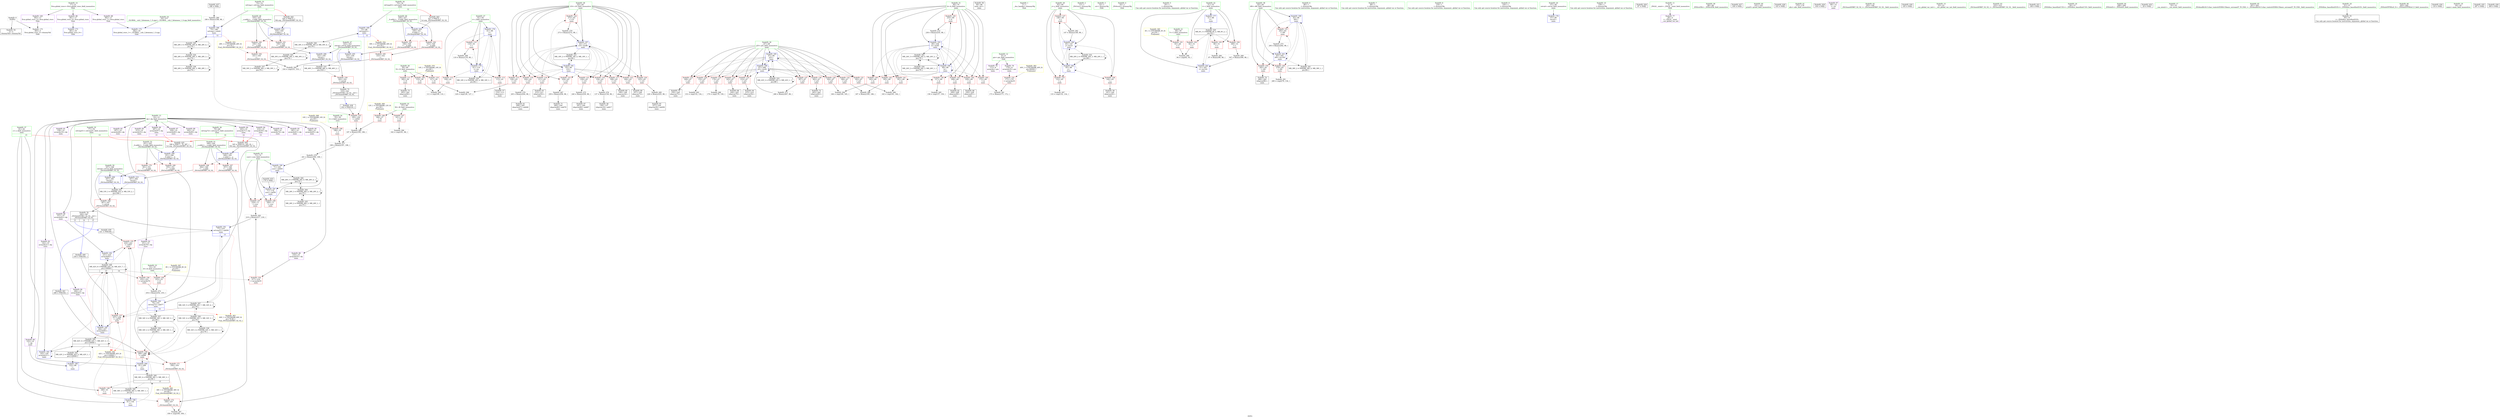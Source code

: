 digraph "SVFG" {
	label="SVFG";

	Node0x558a5b130c30 [shape=record,color=grey,label="{NodeID: 0\nNullPtr}"];
	Node0x558a5b130c30 -> Node0x558a5b15dc00[style=solid];
	Node0x558a5b130c30 -> Node0x558a5b164fc0[style=solid];
	Node0x558a5b1a7260 [shape=record,color=black,label="{NodeID: 443\n321 = PHI(75, )\n1st arg _ZSt3maxIiERKT_S2_S2_ }"];
	Node0x558a5b1a7260 -> Node0x558a5b160840[style=solid];
	Node0x558a5b18ab40 [shape=record,color=yellow,style=double,label="{NodeID: 360\n36V_1 = ENCHI(MR_36V_0)\npts\{82 \}\nFun[_ZSt3minIiERKT_S2_S2_]}"];
	Node0x558a5b18ab40 -> Node0x558a5b164cf0[style=dashed];
	Node0x558a5b16cd10 [shape=record,color=grey,label="{NodeID: 277\n199 = Binary(197, 198, )\n}"];
	Node0x558a5b16cd10 -> Node0x558a5b16ce90[style=solid];
	Node0x558a5b160020 [shape=record,color=blue,label="{NodeID: 194\n79\<--254\nref.tmp72\<--add77\nmain\n|{|<s2>14}}"];
	Node0x558a5b160020 -> Node0x558a5b1640c0[style=dashed];
	Node0x558a5b160020 -> Node0x558a5b1818b0[style=dashed];
	Node0x558a5b160020:s2 -> Node0x558a5b17d070[style=dashed,color=red];
	Node0x558a5b15d390 [shape=record,color=red,label="{NodeID: 111\n282\<--59\n\<--N\nmain\n}"];
	Node0x558a5b15d390 -> Node0x558a5b15ebd0[style=solid];
	Node0x558a5b15b510 [shape=record,color=green,label="{NodeID: 28\n63\<--64\ni10\<--i10_field_insensitive\nmain\n}"];
	Node0x558a5b15b510 -> Node0x558a5b161ea0[style=solid];
	Node0x558a5b15b510 -> Node0x558a5b161f70[style=solid];
	Node0x558a5b15b510 -> Node0x558a5b162040[style=solid];
	Node0x558a5b15b510 -> Node0x558a5b162110[style=solid];
	Node0x558a5b15b510 -> Node0x558a5b1621e0[style=solid];
	Node0x558a5b15b510 -> Node0x558a5b1622b0[style=solid];
	Node0x558a5b15b510 -> Node0x558a5b162380[style=solid];
	Node0x558a5b15b510 -> Node0x558a5b162450[style=solid];
	Node0x558a5b15b510 -> Node0x558a5b162520[style=solid];
	Node0x558a5b15b510 -> Node0x558a5b1625f0[style=solid];
	Node0x558a5b15b510 -> Node0x558a5b1654d0[style=solid];
	Node0x558a5b15b510 -> Node0x558a5b160290[style=solid];
	Node0x558a5b163220 [shape=record,color=red,label="{NodeID: 139\n165\<--69\n\<--k\nmain\n}"];
	Node0x558a5b163220 -> Node0x558a5b16e690[style=solid];
	Node0x558a5b15de00 [shape=record,color=black,label="{NodeID: 56\n46\<--86\nmain_ret\<--\nmain\n}"];
	Node0x558a5b1836b0 [shape=record,color=black,label="{NodeID: 333\nMR_22V_2 = PHI(MR_22V_3, MR_22V_1, )\npts\{68 \}\n}"];
	Node0x558a5b1836b0 -> Node0x558a5b165810[style=dashed];
	Node0x558a5b1836b0 -> Node0x558a5b1836b0[style=dashed];
	Node0x558a5b1648e0 [shape=record,color=red,label="{NodeID: 167\n357\<--349\n\<--__a.addr\n_ZSt3minIiERKT_S2_S2_\n}"];
	Node0x558a5b1648e0 -> Node0x558a5b164cf0[style=solid];
	Node0x558a5b15f4c0 [shape=record,color=purple,label="{NodeID: 84\n210\<--10\narrayidx50\<--dp\nmain\n|{<s0>13}}"];
	Node0x558a5b15f4c0:s0 -> Node0x558a5b1a73a0[style=solid,color=red];
	Node0x558a5b1526e0 [shape=record,color=green,label="{NodeID: 1\n7\<--1\n__dso_handle\<--dummyObj\nGlob }"];
	Node0x558a5b1a73a0 [shape=record,color=black,label="{NodeID: 444\n345 = PHI(210, 245, 81, )\n0th arg _ZSt3minIiERKT_S2_S2_ }"];
	Node0x558a5b1a73a0 -> Node0x558a5b160ab0[style=solid];
	Node0x558a5b16ce90 [shape=record,color=grey,label="{NodeID: 278\n201 = Binary(200, 199, )\n}"];
	Node0x558a5b16ce90 -> Node0x558a5b165c20[style=solid];
	Node0x558a5b1600f0 [shape=record,color=blue,label="{NodeID: 195\n264\<--257\narrayidx83\<--\nmain\n}"];
	Node0x558a5b1600f0 -> Node0x558a5b17bab0[style=dashed];
	Node0x558a5b1600f0 -> Node0x558a5b1881b0[style=dashed];
	Node0x558a5b15d460 [shape=record,color=red,label="{NodeID: 112\n109\<--61\n\<--i\nmain\n}"];
	Node0x558a5b15d460 -> Node0x558a5b16ee10[style=solid];
	Node0x558a5b15b5e0 [shape=record,color=green,label="{NodeID: 29\n65\<--66\nj\<--j_field_insensitive\nmain\n}"];
	Node0x558a5b15b5e0 -> Node0x558a5b1626c0[style=solid];
	Node0x558a5b15b5e0 -> Node0x558a5b162790[style=solid];
	Node0x558a5b15b5e0 -> Node0x558a5b162860[style=solid];
	Node0x558a5b15b5e0 -> Node0x558a5b1655a0[style=solid];
	Node0x558a5b15b5e0 -> Node0x558a5b165740[style=solid];
	Node0x558a5b1632f0 [shape=record,color=red,label="{NodeID: 140\n172\<--69\n\<--k\nmain\n}"];
	Node0x558a5b1632f0 -> Node0x558a5b16d310[style=solid];
	Node0x558a5b15ded0 [shape=record,color=black,label="{NodeID: 57\n114\<--113\nidxprom\<--\nmain\n}"];
	Node0x558a5b183bb0 [shape=record,color=black,label="{NodeID: 334\nMR_24V_2 = PHI(MR_24V_3, MR_24V_1, )\npts\{70 \}\n}"];
	Node0x558a5b183bb0 -> Node0x558a5b179cb0[style=dashed];
	Node0x558a5b1649b0 [shape=record,color=red,label="{NodeID: 168\n364\<--349\n\<--__a.addr\n_ZSt3minIiERKT_S2_S2_\n}"];
	Node0x558a5b1649b0 -> Node0x558a5b160d20[style=solid];
	Node0x558a5b15f590 [shape=record,color=purple,label="{NodeID: 85\n213\<--10\narrayidx53\<--dp\nmain\n}"];
	Node0x558a5b159a00 [shape=record,color=green,label="{NodeID: 2\n13\<--1\n_ZSt3cin\<--dummyObj\nGlob }"];
	Node0x558a5b17cf90 [shape=record,color=yellow,style=double,label="{NodeID: 362\n42V_1 = ENCHI(MR_42V_0)\npts\{120000 \}\nFun[_ZSt3minIiERKT_S2_S2_]}"];
	Node0x558a5b17cf90 -> Node0x558a5b164c20[style=dashed];
	Node0x558a5b17cf90 -> Node0x558a5b164cf0[style=dashed];
	Node0x558a5b16d010 [shape=record,color=grey,label="{NodeID: 279\n205 = Binary(204, 98, )\n}"];
	Node0x558a5b16d010 -> Node0x558a5b15e210[style=solid];
	Node0x558a5b1601c0 [shape=record,color=blue,label="{NodeID: 196\n67\<--268\nj25\<--inc85\nmain\n}"];
	Node0x558a5b1601c0 -> Node0x558a5b162930[style=dashed];
	Node0x558a5b1601c0 -> Node0x558a5b162a00[style=dashed];
	Node0x558a5b1601c0 -> Node0x558a5b162ad0[style=dashed];
	Node0x558a5b1601c0 -> Node0x558a5b162ba0[style=dashed];
	Node0x558a5b1601c0 -> Node0x558a5b162c70[style=dashed];
	Node0x558a5b1601c0 -> Node0x558a5b162d40[style=dashed];
	Node0x558a5b1601c0 -> Node0x558a5b162e10[style=dashed];
	Node0x558a5b1601c0 -> Node0x558a5b162ee0[style=dashed];
	Node0x558a5b1601c0 -> Node0x558a5b162fb0[style=dashed];
	Node0x558a5b1601c0 -> Node0x558a5b163080[style=dashed];
	Node0x558a5b1601c0 -> Node0x558a5b165810[style=dashed];
	Node0x558a5b1601c0 -> Node0x558a5b1601c0[style=dashed];
	Node0x558a5b1601c0 -> Node0x558a5b1836b0[style=dashed];
	Node0x558a5b15d530 [shape=record,color=red,label="{NodeID: 113\n113\<--61\n\<--i\nmain\n}"];
	Node0x558a5b15d530 -> Node0x558a5b15ded0[style=solid];
	Node0x558a5b15b6b0 [shape=record,color=green,label="{NodeID: 30\n67\<--68\nj25\<--j25_field_insensitive\nmain\n}"];
	Node0x558a5b15b6b0 -> Node0x558a5b162930[style=solid];
	Node0x558a5b15b6b0 -> Node0x558a5b162a00[style=solid];
	Node0x558a5b15b6b0 -> Node0x558a5b162ad0[style=solid];
	Node0x558a5b15b6b0 -> Node0x558a5b162ba0[style=solid];
	Node0x558a5b15b6b0 -> Node0x558a5b162c70[style=solid];
	Node0x558a5b15b6b0 -> Node0x558a5b162d40[style=solid];
	Node0x558a5b15b6b0 -> Node0x558a5b162e10[style=solid];
	Node0x558a5b15b6b0 -> Node0x558a5b162ee0[style=solid];
	Node0x558a5b15b6b0 -> Node0x558a5b162fb0[style=solid];
	Node0x558a5b15b6b0 -> Node0x558a5b163080[style=solid];
	Node0x558a5b15b6b0 -> Node0x558a5b165810[style=solid];
	Node0x558a5b15b6b0 -> Node0x558a5b1601c0[style=solid];
	Node0x558a5b1633c0 [shape=record,color=red,label="{NodeID: 141\n181\<--69\n\<--k\nmain\n}"];
	Node0x558a5b1633c0 -> Node0x558a5b16df10[style=solid];
	Node0x558a5b15dfa0 [shape=record,color=black,label="{NodeID: 58\n138\<--137\nidxprom18\<--add17\nmain\n}"];
	Node0x558a5b1840b0 [shape=record,color=black,label="{NodeID: 335\nMR_26V_2 = PHI(MR_26V_3, MR_26V_1, )\npts\{72 \}\n}"];
	Node0x558a5b1840b0 -> Node0x558a5b17a1b0[style=dashed];
	Node0x558a5b164a80 [shape=record,color=red,label="{NodeID: 169\n355\<--351\n\<--__b.addr\n_ZSt3minIiERKT_S2_S2_\n}"];
	Node0x558a5b164a80 -> Node0x558a5b164c20[style=solid];
	Node0x558a5b15f660 [shape=record,color=purple,label="{NodeID: 86\n216\<--10\narrayidx55\<--dp\nmain\n}"];
	Node0x558a5b15f660 -> Node0x558a5b163e50[style=solid];
	Node0x558a5b159a90 [shape=record,color=green,label="{NodeID: 3\n14\<--1\n.str\<--dummyObj\nGlob }"];
	Node0x558a5b17d070 [shape=record,color=yellow,style=double,label="{NodeID: 363\n60V_1 = ENCHI(MR_60V_0)\npts\{78 80 \}\nFun[_ZSt3minIiERKT_S2_S2_]}"];
	Node0x558a5b17d070 -> Node0x558a5b164c20[style=dashed];
	Node0x558a5b16d190 [shape=record,color=grey,label="{NodeID: 280\n189 = Binary(188, 98, )\n}"];
	Node0x558a5b16d190 -> Node0x558a5b165a80[style=solid];
	Node0x558a5b160290 [shape=record,color=blue,label="{NodeID: 197\n63\<--273\ni10\<--inc88\nmain\n}"];
	Node0x558a5b160290 -> Node0x558a5b161ea0[style=dashed];
	Node0x558a5b160290 -> Node0x558a5b161f70[style=dashed];
	Node0x558a5b160290 -> Node0x558a5b162040[style=dashed];
	Node0x558a5b160290 -> Node0x558a5b162110[style=dashed];
	Node0x558a5b160290 -> Node0x558a5b1621e0[style=dashed];
	Node0x558a5b160290 -> Node0x558a5b1622b0[style=dashed];
	Node0x558a5b160290 -> Node0x558a5b162380[style=dashed];
	Node0x558a5b160290 -> Node0x558a5b162450[style=dashed];
	Node0x558a5b160290 -> Node0x558a5b162520[style=dashed];
	Node0x558a5b160290 -> Node0x558a5b1625f0[style=dashed];
	Node0x558a5b160290 -> Node0x558a5b160290[style=dashed];
	Node0x558a5b160290 -> Node0x558a5b182cb0[style=dashed];
	Node0x558a5b15d600 [shape=record,color=red,label="{NodeID: 114\n118\<--61\n\<--i\nmain\n}"];
	Node0x558a5b15d600 -> Node0x558a5b1619f0[style=solid];
	Node0x558a5b15b780 [shape=record,color=green,label="{NodeID: 31\n69\<--70\nk\<--k_field_insensitive\nmain\n}"];
	Node0x558a5b15b780 -> Node0x558a5b163150[style=solid];
	Node0x558a5b15b780 -> Node0x558a5b163220[style=solid];
	Node0x558a5b15b780 -> Node0x558a5b1632f0[style=solid];
	Node0x558a5b15b780 -> Node0x558a5b1633c0[style=solid];
	Node0x558a5b15b780 -> Node0x558a5b163490[style=solid];
	Node0x558a5b15b780 -> Node0x558a5b163560[style=solid];
	Node0x558a5b15b780 -> Node0x558a5b163630[style=solid];
	Node0x558a5b15b780 -> Node0x558a5b163700[style=solid];
	Node0x558a5b15b780 -> Node0x558a5b1658e0[style=solid];
	Node0x558a5b15b780 -> Node0x558a5b15ff50[style=solid];
	Node0x558a5b163490 [shape=record,color=red,label="{NodeID: 142\n185\<--69\n\<--k\nmain\n}"];
	Node0x558a5b163490 -> Node0x558a5b1616f0[style=solid];
	Node0x558a5b15e070 [shape=record,color=black,label="{NodeID: 59\n141\<--140\nidxprom20\<--\nmain\n}"];
	Node0x558a5b1845b0 [shape=record,color=black,label="{NodeID: 336\nMR_28V_2 = PHI(MR_28V_3, MR_28V_1, )\npts\{74 \}\n}"];
	Node0x558a5b1845b0 -> Node0x558a5b1809b0[style=dashed];
	Node0x558a5b1845b0 -> Node0x558a5b1845b0[style=dashed];
	Node0x558a5b164b50 [shape=record,color=red,label="{NodeID: 170\n361\<--351\n\<--__b.addr\n_ZSt3minIiERKT_S2_S2_\n}"];
	Node0x558a5b164b50 -> Node0x558a5b160c50[style=solid];
	Node0x558a5b15f730 [shape=record,color=purple,label="{NodeID: 87\n228\<--10\narrayidx60\<--dp\nmain\n}"];
	Node0x558a5b159b20 [shape=record,color=green,label="{NodeID: 4\n16\<--1\n_ZSt4cout\<--dummyObj\nGlob }"];
	Node0x558a5b16d310 [shape=record,color=grey,label="{NodeID: 281\n173 = Binary(171, 172, )\n}"];
	Node0x558a5b160360 [shape=record,color=blue,label="{NodeID: 198\n81\<--144\nc\<--\nmain\n}"];
	Node0x558a5b160360 -> Node0x558a5b1886b0[style=dashed];
	Node0x558a5b161ea0 [shape=record,color=red,label="{NodeID: 115\n126\<--63\n\<--i10\nmain\n}"];
	Node0x558a5b161ea0 -> Node0x558a5b16ec90[style=solid];
	Node0x558a5b15b850 [shape=record,color=green,label="{NodeID: 32\n71\<--72\ncost\<--cost_field_insensitive\nmain\n}"];
	Node0x558a5b15b850 -> Node0x558a5b1637d0[style=solid];
	Node0x558a5b15b850 -> Node0x558a5b1638a0[style=solid];
	Node0x558a5b15b850 -> Node0x558a5b1659b0[style=solid];
	Node0x558a5b15b850 -> Node0x558a5b165c20[style=solid];
	Node0x558a5b17bab0 [shape=record,color=black,label="{NodeID: 309\nMR_42V_4 = PHI(MR_42V_7, MR_42V_3, )\npts\{120000 \}\n|{|<s5>15}}"];
	Node0x558a5b17bab0 -> Node0x558a5b164190[style=dashed];
	Node0x558a5b17bab0 -> Node0x558a5b165670[style=dashed];
	Node0x558a5b17bab0 -> Node0x558a5b17bab0[style=dashed];
	Node0x558a5b17bab0 -> Node0x558a5b1863b0[style=dashed];
	Node0x558a5b17bab0 -> Node0x558a5b1881b0[style=dashed];
	Node0x558a5b17bab0:s5 -> Node0x558a5b17cf90[style=dashed,color=red];
	Node0x558a5b163560 [shape=record,color=red,label="{NodeID: 143\n208\<--69\n\<--k\nmain\n}"];
	Node0x558a5b163560 -> Node0x558a5b15e2e0[style=solid];
	Node0x558a5b15e140 [shape=record,color=black,label="{NodeID: 60\n169\<--168\nidxprom34\<--\nmain\n}"];
	Node0x558a5b184ab0 [shape=record,color=black,label="{NodeID: 337\nMR_30V_2 = PHI(MR_30V_3, MR_30V_1, )\npts\{76 \}\n}"];
	Node0x558a5b184ab0 -> Node0x558a5b180eb0[style=dashed];
	Node0x558a5b184ab0 -> Node0x558a5b184ab0[style=dashed];
	Node0x558a5b164c20 [shape=record,color=red,label="{NodeID: 171\n356\<--355\n\<--\n_ZSt3minIiERKT_S2_S2_\n}"];
	Node0x558a5b164c20 -> Node0x558a5b16dc10[style=solid];
	Node0x558a5b15f800 [shape=record,color=purple,label="{NodeID: 88\n231\<--10\narrayidx62\<--dp\nmain\n}"];
	Node0x558a5b15f800 -> Node0x558a5b15fe80[style=solid];
	Node0x558a5b159bb0 [shape=record,color=green,label="{NodeID: 5\n18\<--1\n\<--dummyObj\nCan only get source location for instruction, argument, global var or function.}"];
	Node0x558a5b17d260 [shape=record,color=yellow,style=double,label="{NodeID: 365\n4V_1 = ENCHI(MR_4V_0)\npts\{50 \}\nFun[main]}"];
	Node0x558a5b17d260 -> Node0x558a5b15cb70[style=dashed];
	Node0x558a5b16d490 [shape=record,color=grey,label="{NodeID: 282\n147 = Binary(146, 98, )\n}"];
	Node0x558a5b16d490 -> Node0x558a5b165740[style=solid];
	Node0x558a5b160430 [shape=record,color=blue,label="{NodeID: 199\n83\<--86\ni90\<--\nmain\n}"];
	Node0x558a5b160430 -> Node0x558a5b163a40[style=dashed];
	Node0x558a5b160430 -> Node0x558a5b163b10[style=dashed];
	Node0x558a5b160430 -> Node0x558a5b163be0[style=dashed];
	Node0x558a5b160430 -> Node0x558a5b1605d0[style=dashed];
	Node0x558a5b160430 -> Node0x558a5b185eb0[style=dashed];
	Node0x558a5b161f70 [shape=record,color=red,label="{NodeID: 116\n136\<--63\n\<--i10\nmain\n}"];
	Node0x558a5b161f70 -> Node0x558a5b16cb90[style=solid];
	Node0x558a5b15b920 [shape=record,color=green,label="{NodeID: 33\n73\<--74\nref.tmp\<--ref.tmp_field_insensitive\nmain\n|{|<s1>12}}"];
	Node0x558a5b15b920 -> Node0x558a5b165a80[style=solid];
	Node0x558a5b15b920:s1 -> Node0x558a5b1a7120[style=solid,color=red];
	Node0x558a5b17bfb0 [shape=record,color=black,label="{NodeID: 310\nMR_46V_3 = PHI(MR_46V_4, MR_46V_2, )\npts\{323 \}\n}"];
	Node0x558a5b17bfb0 -> Node0x558a5b164260[style=dashed];
	Node0x558a5b163630 [shape=record,color=red,label="{NodeID: 144\n229\<--69\n\<--k\nmain\n}"];
	Node0x558a5b163630 -> Node0x558a5b15e620[style=solid];
	Node0x558a5b15e210 [shape=record,color=black,label="{NodeID: 61\n206\<--205\nidxprom47\<--add46\nmain\n}"];
	Node0x558a5b184fb0 [shape=record,color=black,label="{NodeID: 338\nMR_32V_2 = PHI(MR_32V_3, MR_32V_1, )\npts\{78 \}\n}"];
	Node0x558a5b184fb0 -> Node0x558a5b164190[style=dashed];
	Node0x558a5b184fb0 -> Node0x558a5b1813b0[style=dashed];
	Node0x558a5b184fb0 -> Node0x558a5b184fb0[style=dashed];
	Node0x558a5b164cf0 [shape=record,color=red,label="{NodeID: 172\n358\<--357\n\<--\n_ZSt3minIiERKT_S2_S2_\n}"];
	Node0x558a5b164cf0 -> Node0x558a5b16dc10[style=solid];
	Node0x558a5b15f8d0 [shape=record,color=purple,label="{NodeID: 89\n242\<--10\narrayidx69\<--dp\nmain\n}"];
	Node0x558a5b15a3f0 [shape=record,color=green,label="{NodeID: 6\n86\<--1\n\<--dummyObj\nCan only get source location for instruction, argument, global var or function.}"];
	Node0x558a5b16d610 [shape=record,color=grey,label="{NodeID: 283\n219 = Binary(217, 218, )\n}"];
	Node0x558a5b16d610 -> Node0x558a5b165cf0[style=solid];
	Node0x558a5b160500 [shape=record,color=blue,label="{NodeID: 200\n81\<--289\nc\<--\nmain\n}"];
	Node0x558a5b160500 -> Node0x558a5b1886b0[style=dashed];
	Node0x558a5b162040 [shape=record,color=red,label="{NodeID: 117\n168\<--63\n\<--i10\nmain\n}"];
	Node0x558a5b162040 -> Node0x558a5b15e140[style=solid];
	Node0x558a5b15b9f0 [shape=record,color=green,label="{NodeID: 34\n75\<--76\nref.tmp43\<--ref.tmp43_field_insensitive\nmain\n|{|<s1>12}}"];
	Node0x558a5b15b9f0 -> Node0x558a5b165b50[style=solid];
	Node0x558a5b15b9f0:s1 -> Node0x558a5b1a7260[style=solid,color=red];
	Node0x558a5b163700 [shape=record,color=red,label="{NodeID: 145\n235\<--69\n\<--k\nmain\n}"];
	Node0x558a5b163700 -> Node0x558a5b16c590[style=solid];
	Node0x558a5b15e2e0 [shape=record,color=black,label="{NodeID: 62\n209\<--208\nidxprom49\<--\nmain\n}"];
	Node0x558a5b1854b0 [shape=record,color=black,label="{NodeID: 339\nMR_34V_2 = PHI(MR_34V_3, MR_34V_1, )\npts\{80 \}\n}"];
	Node0x558a5b1854b0 -> Node0x558a5b164190[style=dashed];
	Node0x558a5b1854b0 -> Node0x558a5b1818b0[style=dashed];
	Node0x558a5b1854b0 -> Node0x558a5b1854b0[style=dashed];
	Node0x558a5b164dc0 [shape=record,color=blue,label="{NodeID: 173\n381\<--18\nllvm.global_ctors_0\<--\nGlob }"];
	Node0x558a5b15f9a0 [shape=record,color=purple,label="{NodeID: 90\n245\<--10\narrayidx71\<--dp\nmain\n|{<s0>14}}"];
	Node0x558a5b15f9a0:s0 -> Node0x558a5b1a73a0[style=solid,color=red];
	Node0x558a5b15a480 [shape=record,color=green,label="{NodeID: 7\n98\<--1\n\<--dummyObj\nCan only get source location for instruction, argument, global var or function.}"];
	Node0x558a5b17d420 [shape=record,color=yellow,style=double,label="{NodeID: 367\n8V_1 = ENCHI(MR_8V_0)\npts\{54 \}\nFun[main]}"];
	Node0x558a5b17d420 -> Node0x558a5b15ceb0[style=dashed];
	Node0x558a5b16d790 [shape=record,color=grey,label="{NodeID: 284\n97 = Binary(96, 98, )\n}"];
	Node0x558a5b1605d0 [shape=record,color=blue,label="{NodeID: 201\n83\<--293\ni90\<--inc100\nmain\n}"];
	Node0x558a5b1605d0 -> Node0x558a5b163a40[style=dashed];
	Node0x558a5b1605d0 -> Node0x558a5b163b10[style=dashed];
	Node0x558a5b1605d0 -> Node0x558a5b163be0[style=dashed];
	Node0x558a5b1605d0 -> Node0x558a5b1605d0[style=dashed];
	Node0x558a5b1605d0 -> Node0x558a5b185eb0[style=dashed];
	Node0x558a5b162110 [shape=record,color=red,label="{NodeID: 118\n204\<--63\n\<--i10\nmain\n}"];
	Node0x558a5b162110 -> Node0x558a5b16d010[style=solid];
	Node0x558a5b15bac0 [shape=record,color=green,label="{NodeID: 35\n77\<--78\nref.tmp51\<--ref.tmp51_field_insensitive\nmain\n|{|<s1>13}}"];
	Node0x558a5b15bac0 -> Node0x558a5b165cf0[style=solid];
	Node0x558a5b15bac0:s1 -> Node0x558a5ae0dac0[style=solid,color=red];
	Node0x558a5b1637d0 [shape=record,color=red,label="{NodeID: 146\n200\<--71\n\<--cost\nmain\n}"];
	Node0x558a5b1637d0 -> Node0x558a5b16ce90[style=solid];
	Node0x558a5b15e3b0 [shape=record,color=black,label="{NodeID: 63\n212\<--211\nidxprom52\<--\nmain\n}"];
	Node0x558a5b1859b0 [shape=record,color=black,label="{NodeID: 340\nMR_36V_2 = PHI(MR_36V_4, MR_36V_1, )\npts\{82 \}\n}"];
	Node0x558a5b1859b0 -> Node0x558a5b163f20[style=dashed];
	Node0x558a5b1859b0 -> Node0x558a5b1640c0[style=dashed];
	Node0x558a5b1859b0 -> Node0x558a5b160360[style=dashed];
	Node0x558a5b164ec0 [shape=record,color=blue,label="{NodeID: 174\n382\<--19\nllvm.global_ctors_1\<--_GLOBAL__sub_I_kitamasa_1_0.cpp\nGlob }"];
	Node0x558a5b15fa70 [shape=record,color=purple,label="{NodeID: 91\n248\<--10\narrayidx74\<--dp\nmain\n}"];
	Node0x558a5b15a510 [shape=record,color=green,label="{NodeID: 8\n134\<--1\n\<--dummyObj\nCan only get source location for instruction, argument, global var or function.}"];
	Node0x558a5b17d500 [shape=record,color=yellow,style=double,label="{NodeID: 368\n10V_1 = ENCHI(MR_10V_0)\npts\{56 \}\nFun[main]}"];
	Node0x558a5b17d500 -> Node0x558a5b15cf80[style=dashed];
	Node0x558a5b16d910 [shape=record,color=grey,label="{NodeID: 285\n226 = Binary(225, 98, )\n}"];
	Node0x558a5b16d910 -> Node0x558a5b15e550[style=solid];
	Node0x558a5b1606a0 [shape=record,color=blue,label="{NodeID: 202\n51\<--307\nt\<--inc105\nmain\n}"];
	Node0x558a5b1606a0 -> Node0x558a5b1822b0[style=dashed];
	Node0x558a5b1621e0 [shape=record,color=red,label="{NodeID: 119\n211\<--63\n\<--i10\nmain\n}"];
	Node0x558a5b1621e0 -> Node0x558a5b15e3b0[style=solid];
	Node0x558a5b15bb90 [shape=record,color=green,label="{NodeID: 36\n79\<--80\nref.tmp72\<--ref.tmp72_field_insensitive\nmain\n|{|<s1>14}}"];
	Node0x558a5b15bb90 -> Node0x558a5b160020[style=solid];
	Node0x558a5b15bb90:s1 -> Node0x558a5ae0dac0[style=solid,color=red];
	Node0x558a5b1638a0 [shape=record,color=red,label="{NodeID: 147\n218\<--71\n\<--cost\nmain\n}"];
	Node0x558a5b1638a0 -> Node0x558a5b16d610[style=solid];
	Node0x558a5b15e480 [shape=record,color=black,label="{NodeID: 64\n215\<--214\nidxprom54\<--\nmain\n}"];
	Node0x558a5b185eb0 [shape=record,color=black,label="{NodeID: 341\nMR_38V_2 = PHI(MR_38V_4, MR_38V_1, )\npts\{84 \}\n}"];
	Node0x558a5b185eb0 -> Node0x558a5b160430[style=dashed];
	Node0x558a5b164fc0 [shape=record,color=blue, style = dotted,label="{NodeID: 175\n383\<--3\nllvm.global_ctors_2\<--dummyVal\nGlob }"];
	Node0x558a5b15fb40 [shape=record,color=purple,label="{NodeID: 92\n251\<--10\narrayidx76\<--dp\nmain\n}"];
	Node0x558a5b15fb40 -> Node0x558a5b163ff0[style=solid];
	Node0x558a5b15a5a0 [shape=record,color=green,label="{NodeID: 9\n144\<--1\n\<--dummyObj\nCan only get source location for instruction, argument, global var or function.}"];
	Node0x558a5b17d5e0 [shape=record,color=yellow,style=double,label="{NodeID: 369\n12V_1 = ENCHI(MR_12V_0)\npts\{58 \}\nFun[main]}"];
	Node0x558a5b17d5e0 -> Node0x558a5b15d050[style=dashed];
	Node0x558a5b17d5e0 -> Node0x558a5b15d120[style=dashed];
	Node0x558a5b16da90 [shape=record,color=grey,label="{NodeID: 286\n197 = Binary(195, 196, )\n}"];
	Node0x558a5b16da90 -> Node0x558a5b16cd10[style=solid];
	Node0x558a5b160770 [shape=record,color=blue,label="{NodeID: 203\n324\<--320\n__a.addr\<--__a\n_ZSt3maxIiERKT_S2_S2_\n}"];
	Node0x558a5b160770 -> Node0x558a5b164330[style=dashed];
	Node0x558a5b160770 -> Node0x558a5b164400[style=dashed];
	Node0x558a5b1622b0 [shape=record,color=red,label="{NodeID: 120\n225\<--63\n\<--i10\nmain\n}"];
	Node0x558a5b1622b0 -> Node0x558a5b16d910[style=solid];
	Node0x558a5b15bc60 [shape=record,color=green,label="{NodeID: 37\n81\<--82\nc\<--c_field_insensitive\nmain\n|{|<s3>15}}"];
	Node0x558a5b15bc60 -> Node0x558a5b163970[style=solid];
	Node0x558a5b15bc60 -> Node0x558a5b160360[style=solid];
	Node0x558a5b15bc60 -> Node0x558a5b160500[style=solid];
	Node0x558a5b15bc60:s3 -> Node0x558a5b1a73a0[style=solid,color=red];
	Node0x558a5b163970 [shape=record,color=red,label="{NodeID: 148\n296\<--81\n\<--c\nmain\n}"];
	Node0x558a5b15e550 [shape=record,color=black,label="{NodeID: 65\n227\<--226\nidxprom59\<--add58\nmain\n}"];
	Node0x558a5ae0dac0 [shape=record,color=black,label="{NodeID: 425\n346 = PHI(77, 79, 287, )\n1st arg _ZSt3minIiERKT_S2_S2_ }"];
	Node0x558a5ae0dac0 -> Node0x558a5b160b80[style=solid];
	Node0x558a5b1863b0 [shape=record,color=black,label="{NodeID: 342\nMR_42V_2 = PHI(MR_42V_4, MR_42V_1, )\npts\{120000 \}\n}"];
	Node0x558a5b1863b0 -> Node0x558a5b165400[style=dashed];
	Node0x558a5b1650c0 [shape=record,color=blue,label="{NodeID: 176\n47\<--86\nretval\<--\nmain\n}"];
	Node0x558a5b15fc10 [shape=record,color=purple,label="{NodeID: 93\n261\<--10\narrayidx81\<--dp\nmain\n}"];
	Node0x558a5b15a630 [shape=record,color=green,label="{NodeID: 10\n159\<--1\n\<--dummyObj\nCan only get source location for instruction, argument, global var or function.}"];
	Node0x558a5b18bc30 [shape=record,color=yellow,style=double,label="{NodeID: 370\n14V_1 = ENCHI(MR_14V_0)\npts\{60 \}\nFun[main]}"];
	Node0x558a5b18bc30 -> Node0x558a5b15d1f0[style=dashed];
	Node0x558a5b18bc30 -> Node0x558a5b15d2c0[style=dashed];
	Node0x558a5b18bc30 -> Node0x558a5b15d390[style=dashed];
	Node0x558a5b16dc10 [shape=record,color=grey,label="{NodeID: 287\n359 = cmp(356, 358, )\n}"];
	Node0x558a5b160840 [shape=record,color=blue,label="{NodeID: 204\n326\<--321\n__b.addr\<--__b\n_ZSt3maxIiERKT_S2_S2_\n}"];
	Node0x558a5b160840 -> Node0x558a5b1644d0[style=dashed];
	Node0x558a5b160840 -> Node0x558a5b1645a0[style=dashed];
	Node0x558a5b162380 [shape=record,color=red,label="{NodeID: 121\n239\<--63\n\<--i10\nmain\n}"];
	Node0x558a5b162380 -> Node0x558a5b16ca10[style=solid];
	Node0x558a5b15bd30 [shape=record,color=green,label="{NodeID: 38\n83\<--84\ni90\<--i90_field_insensitive\nmain\n}"];
	Node0x558a5b15bd30 -> Node0x558a5b163a40[style=solid];
	Node0x558a5b15bd30 -> Node0x558a5b163b10[style=solid];
	Node0x558a5b15bd30 -> Node0x558a5b163be0[style=solid];
	Node0x558a5b15bd30 -> Node0x558a5b160430[style=solid];
	Node0x558a5b15bd30 -> Node0x558a5b1605d0[style=solid];
	Node0x558a5b163a40 [shape=record,color=red,label="{NodeID: 149\n279\<--83\n\<--i90\nmain\n}"];
	Node0x558a5b163a40 -> Node0x558a5b16e210[style=solid];
	Node0x558a5b15e620 [shape=record,color=black,label="{NodeID: 66\n230\<--229\nidxprom61\<--\nmain\n}"];
	Node0x558a5b1a5e20 [shape=record,color=black,label="{NodeID: 426\n87 = PHI()\n}"];
	Node0x558a5b165190 [shape=record,color=blue,label="{NodeID: 177\n51\<--86\nt\<--\nmain\n}"];
	Node0x558a5b165190 -> Node0x558a5b1822b0[style=dashed];
	Node0x558a5b15fce0 [shape=record,color=purple,label="{NodeID: 94\n264\<--10\narrayidx83\<--dp\nmain\n}"];
	Node0x558a5b15fce0 -> Node0x558a5b1600f0[style=solid];
	Node0x558a5b15a6c0 [shape=record,color=green,label="{NodeID: 11\n4\<--6\n_ZStL8__ioinit\<--_ZStL8__ioinit_field_insensitive\nGlob }"];
	Node0x558a5b15a6c0 -> Node0x558a5b15ef10[style=solid];
	Node0x558a5b16dd90 [shape=record,color=grey,label="{NodeID: 288\n179 = cmp(178, 159, )\n}"];
	Node0x558a5b160910 [shape=record,color=blue,label="{NodeID: 205\n322\<--336\nretval\<--\n_ZSt3maxIiERKT_S2_S2_\n}"];
	Node0x558a5b160910 -> Node0x558a5b17bfb0[style=dashed];
	Node0x558a5b162450 [shape=record,color=red,label="{NodeID: 122\n246\<--63\n\<--i10\nmain\n}"];
	Node0x558a5b162450 -> Node0x558a5b15e890[style=solid];
	Node0x558a5b15be00 [shape=record,color=green,label="{NodeID: 39\n88\<--89\n_ZNSirsERi\<--_ZNSirsERi_field_insensitive\n}"];
	Node0x558a5b163b10 [shape=record,color=red,label="{NodeID: 150\n285\<--83\n\<--i90\nmain\n}"];
	Node0x558a5b163b10 -> Node0x558a5b15eca0[style=solid];
	Node0x558a5b15e6f0 [shape=record,color=black,label="{NodeID: 67\n241\<--240\nidxprom68\<--add67\nmain\n}"];
	Node0x558a5b1a5f20 [shape=record,color=black,label="{NodeID: 427\n100 = PHI()\n}"];
	Node0x558a5b186db0 [shape=record,color=black,label="{NodeID: 344\nMR_26V_5 = PHI(MR_26V_9, MR_26V_4, )\npts\{72 \}\n}"];
	Node0x558a5b186db0 -> Node0x558a5b1659b0[style=dashed];
	Node0x558a5b186db0 -> Node0x558a5b17a1b0[style=dashed];
	Node0x558a5b186db0 -> Node0x558a5b186db0[style=dashed];
	Node0x558a5b165260 [shape=record,color=blue,label="{NodeID: 178\n61\<--86\ni\<--\nmain\n}"];
	Node0x558a5b165260 -> Node0x558a5b15d460[style=dashed];
	Node0x558a5b165260 -> Node0x558a5b15d530[style=dashed];
	Node0x558a5b165260 -> Node0x558a5b15d600[style=dashed];
	Node0x558a5b165260 -> Node0x558a5b165330[style=dashed];
	Node0x558a5b165260 -> Node0x558a5b1827b0[style=dashed];
	Node0x558a5b15fdb0 [shape=record,color=purple,label="{NodeID: 95\n284\<--10\narrayidx95\<--dp\nmain\n}"];
	Node0x558a5b15a750 [shape=record,color=green,label="{NodeID: 12\n8\<--9\npix\<--pix_field_insensitive\nGlob }"];
	Node0x558a5b15a750 -> Node0x558a5b15efe0[style=solid];
	Node0x558a5b15a750 -> Node0x558a5b15f0b0[style=solid];
	Node0x558a5b16df10 [shape=record,color=grey,label="{NodeID: 289\n183 = cmp(181, 182, )\n}"];
	Node0x558a5b1609e0 [shape=record,color=blue,label="{NodeID: 206\n322\<--339\nretval\<--\n_ZSt3maxIiERKT_S2_S2_\n}"];
	Node0x558a5b1609e0 -> Node0x558a5b17bfb0[style=dashed];
	Node0x558a5b162520 [shape=record,color=red,label="{NodeID: 123\n258\<--63\n\<--i10\nmain\n}"];
	Node0x558a5b162520 -> Node0x558a5b161870[style=solid];
	Node0x558a5b15bf00 [shape=record,color=green,label="{NodeID: 40\n101\<--102\nprintf\<--printf_field_insensitive\n}"];
	Node0x558a5b163be0 [shape=record,color=red,label="{NodeID: 151\n292\<--83\n\<--i90\nmain\n}"];
	Node0x558a5b163be0 -> Node0x558a5b16c710[style=solid];
	Node0x558a5b15e7c0 [shape=record,color=black,label="{NodeID: 68\n244\<--243\nidxprom70\<--\nmain\n}"];
	Node0x558a5b1a6020 [shape=record,color=black,label="{NodeID: 428\n103 = PHI()\n}"];
	Node0x558a5b1872b0 [shape=record,color=black,label="{NodeID: 345\nMR_28V_5 = PHI(MR_28V_8, MR_28V_4, )\npts\{74 \}\n}"];
	Node0x558a5b1872b0 -> Node0x558a5b165a80[style=dashed];
	Node0x558a5b1872b0 -> Node0x558a5b1809b0[style=dashed];
	Node0x558a5b1872b0 -> Node0x558a5b1872b0[style=dashed];
	Node0x558a5b165330 [shape=record,color=blue,label="{NodeID: 179\n61\<--119\ni\<--inc\nmain\n}"];
	Node0x558a5b165330 -> Node0x558a5b15d460[style=dashed];
	Node0x558a5b165330 -> Node0x558a5b15d530[style=dashed];
	Node0x558a5b165330 -> Node0x558a5b15d600[style=dashed];
	Node0x558a5b165330 -> Node0x558a5b165330[style=dashed];
	Node0x558a5b165330 -> Node0x558a5b1827b0[style=dashed];
	Node0x558a5b15c6d0 [shape=record,color=purple,label="{NodeID: 96\n287\<--10\narrayidx97\<--dp\nmain\n|{<s0>15}}"];
	Node0x558a5b15c6d0:s0 -> Node0x558a5ae0dac0[style=solid,color=red];
	Node0x558a5b15a810 [shape=record,color=green,label="{NodeID: 13\n10\<--12\ndp\<--dp_field_insensitive\nGlob }"];
	Node0x558a5b15a810 -> Node0x558a5b15f180[style=solid];
	Node0x558a5b15a810 -> Node0x558a5b15f250[style=solid];
	Node0x558a5b15a810 -> Node0x558a5b15f320[style=solid];
	Node0x558a5b15a810 -> Node0x558a5b15f3f0[style=solid];
	Node0x558a5b15a810 -> Node0x558a5b15f4c0[style=solid];
	Node0x558a5b15a810 -> Node0x558a5b15f590[style=solid];
	Node0x558a5b15a810 -> Node0x558a5b15f660[style=solid];
	Node0x558a5b15a810 -> Node0x558a5b15f730[style=solid];
	Node0x558a5b15a810 -> Node0x558a5b15f800[style=solid];
	Node0x558a5b15a810 -> Node0x558a5b15f8d0[style=solid];
	Node0x558a5b15a810 -> Node0x558a5b15f9a0[style=solid];
	Node0x558a5b15a810 -> Node0x558a5b15fa70[style=solid];
	Node0x558a5b15a810 -> Node0x558a5b15fb40[style=solid];
	Node0x558a5b15a810 -> Node0x558a5b15fc10[style=solid];
	Node0x558a5b15a810 -> Node0x558a5b15fce0[style=solid];
	Node0x558a5b15a810 -> Node0x558a5b15fdb0[style=solid];
	Node0x558a5b15a810 -> Node0x558a5b15c6d0[style=solid];
	Node0x558a5b16e090 [shape=record,color=grey,label="{NodeID: 290\n94 = cmp(92, 93, )\n}"];
	Node0x558a5b160ab0 [shape=record,color=blue,label="{NodeID: 207\n349\<--345\n__a.addr\<--__a\n_ZSt3minIiERKT_S2_S2_\n}"];
	Node0x558a5b160ab0 -> Node0x558a5b1648e0[style=dashed];
	Node0x558a5b160ab0 -> Node0x558a5b1649b0[style=dashed];
	Node0x558a5b1625f0 [shape=record,color=red,label="{NodeID: 124\n272\<--63\n\<--i10\nmain\n}"];
	Node0x558a5b1625f0 -> Node0x558a5b161cf0[style=solid];
	Node0x558a5b15c000 [shape=record,color=green,label="{NodeID: 41\n175\<--176\nabs\<--abs_field_insensitive\n}"];
	Node0x558a5b163cb0 [shape=record,color=red,label="{NodeID: 152\n171\<--170\n\<--arrayidx35\nmain\n}"];
	Node0x558a5b163cb0 -> Node0x558a5b16d310[style=solid];
	Node0x558a5b15e890 [shape=record,color=black,label="{NodeID: 69\n247\<--246\nidxprom73\<--\nmain\n}"];
	Node0x558a5b1a6180 [shape=record,color=black,label="{NodeID: 429\n104 = PHI()\n}"];
	Node0x558a5b1877b0 [shape=record,color=black,label="{NodeID: 346\nMR_30V_5 = PHI(MR_30V_8, MR_30V_4, )\npts\{76 \}\n}"];
	Node0x558a5b1877b0 -> Node0x558a5b165b50[style=dashed];
	Node0x558a5b1877b0 -> Node0x558a5b180eb0[style=dashed];
	Node0x558a5b1877b0 -> Node0x558a5b1877b0[style=dashed];
	Node0x558a5b165400 [shape=record,color=blue,label="{NodeID: 180\n122\<--86\n\<--\nmain\n}"];
	Node0x558a5b165400 -> Node0x558a5b17bab0[style=dashed];
	Node0x558a5b15c7a0 [shape=record,color=purple,label="{NodeID: 97\n99\<--14\n\<--.str\nmain\n}"];
	Node0x558a5b15a9b0 [shape=record,color=green,label="{NodeID: 14\n17\<--21\nllvm.global_ctors\<--llvm.global_ctors_field_insensitive\nGlob }"];
	Node0x558a5b15a9b0 -> Node0x558a5b15c870[style=solid];
	Node0x558a5b15a9b0 -> Node0x558a5b15c970[style=solid];
	Node0x558a5b15a9b0 -> Node0x558a5b15ca70[style=solid];
	Node0x558a5b16e210 [shape=record,color=grey,label="{NodeID: 291\n280 = cmp(279, 134, )\n}"];
	Node0x558a5b160b80 [shape=record,color=blue,label="{NodeID: 208\n351\<--346\n__b.addr\<--__b\n_ZSt3minIiERKT_S2_S2_\n}"];
	Node0x558a5b160b80 -> Node0x558a5b164a80[style=dashed];
	Node0x558a5b160b80 -> Node0x558a5b164b50[style=dashed];
	Node0x558a5b1626c0 [shape=record,color=red,label="{NodeID: 125\n132\<--65\n\<--j\nmain\n}"];
	Node0x558a5b1626c0 -> Node0x558a5b16eb10[style=solid];
	Node0x558a5b15c100 [shape=record,color=green,label="{NodeID: 42\n193\<--194\n_ZSt3maxIiERKT_S2_S2_\<--_ZSt3maxIiERKT_S2_S2__field_insensitive\n}"];
	Node0x558a5b163d80 [shape=record,color=red,label="{NodeID: 153\n195\<--192\n\<--call44\nmain\n}"];
	Node0x558a5b163d80 -> Node0x558a5b16da90[style=solid];
	Node0x558a5b15e960 [shape=record,color=black,label="{NodeID: 70\n250\<--249\nidxprom75\<--\nmain\n}"];
	Node0x558a5b1a6280 [shape=record,color=black,label="{NodeID: 430\n105 = PHI()\n}"];
	Node0x558a5b187cb0 [shape=record,color=black,label="{NodeID: 347\nMR_32V_5 = PHI(MR_32V_7, MR_32V_4, )\npts\{78 \}\n}"];
	Node0x558a5b187cb0 -> Node0x558a5b1640c0[style=dashed];
	Node0x558a5b187cb0 -> Node0x558a5b165cf0[style=dashed];
	Node0x558a5b187cb0 -> Node0x558a5b1813b0[style=dashed];
	Node0x558a5b187cb0 -> Node0x558a5b187cb0[style=dashed];
	Node0x558a5b1654d0 [shape=record,color=blue,label="{NodeID: 181\n63\<--86\ni10\<--\nmain\n}"];
	Node0x558a5b1654d0 -> Node0x558a5b161ea0[style=dashed];
	Node0x558a5b1654d0 -> Node0x558a5b161f70[style=dashed];
	Node0x558a5b1654d0 -> Node0x558a5b162040[style=dashed];
	Node0x558a5b1654d0 -> Node0x558a5b162110[style=dashed];
	Node0x558a5b1654d0 -> Node0x558a5b1621e0[style=dashed];
	Node0x558a5b1654d0 -> Node0x558a5b1622b0[style=dashed];
	Node0x558a5b1654d0 -> Node0x558a5b162380[style=dashed];
	Node0x558a5b1654d0 -> Node0x558a5b162450[style=dashed];
	Node0x558a5b1654d0 -> Node0x558a5b162520[style=dashed];
	Node0x558a5b1654d0 -> Node0x558a5b1625f0[style=dashed];
	Node0x558a5b1654d0 -> Node0x558a5b160290[style=dashed];
	Node0x558a5b1654d0 -> Node0x558a5b182cb0[style=dashed];
	Node0x558a5b15c870 [shape=record,color=purple,label="{NodeID: 98\n381\<--17\nllvm.global_ctors_0\<--llvm.global_ctors\nGlob }"];
	Node0x558a5b15c870 -> Node0x558a5b164dc0[style=solid];
	Node0x558a5b15aa40 [shape=record,color=green,label="{NodeID: 15\n22\<--23\n__cxx_global_var_init\<--__cxx_global_var_init_field_insensitive\n}"];
	Node0x558a5b16e390 [shape=record,color=grey,label="{NodeID: 292\n334 = cmp(331, 333, )\n}"];
	Node0x558a5b160c50 [shape=record,color=blue,label="{NodeID: 209\n347\<--361\nretval\<--\n_ZSt3minIiERKT_S2_S2_\n}"];
	Node0x558a5b160c50 -> Node0x558a5b1890b0[style=dashed];
	Node0x558a5b162790 [shape=record,color=red,label="{NodeID: 126\n140\<--65\n\<--j\nmain\n}"];
	Node0x558a5b162790 -> Node0x558a5b15e070[style=solid];
	Node0x558a5b15c200 [shape=record,color=green,label="{NodeID: 43\n222\<--223\n_ZSt3minIiERKT_S2_S2_\<--_ZSt3minIiERKT_S2_S2__field_insensitive\n}"];
	Node0x558a5b163e50 [shape=record,color=red,label="{NodeID: 154\n217\<--216\n\<--arrayidx55\nmain\n}"];
	Node0x558a5b163e50 -> Node0x558a5b16d610[style=solid];
	Node0x558a5b15ea30 [shape=record,color=black,label="{NodeID: 71\n260\<--259\nidxprom80\<--add79\nmain\n}"];
	Node0x558a5b1a6380 [shape=record,color=black,label="{NodeID: 431\n106 = PHI()\n}"];
	Node0x558a5b1881b0 [shape=record,color=black,label="{NodeID: 348\nMR_42V_8 = PHI(MR_42V_10, MR_42V_7, )\npts\{120000 \}\n|{|<s7>13|<s8>14}}"];
	Node0x558a5b1881b0 -> Node0x558a5b163e50[style=dashed];
	Node0x558a5b1881b0 -> Node0x558a5b163f20[style=dashed];
	Node0x558a5b1881b0 -> Node0x558a5b163ff0[style=dashed];
	Node0x558a5b1881b0 -> Node0x558a5b1640c0[style=dashed];
	Node0x558a5b1881b0 -> Node0x558a5b15fe80[style=dashed];
	Node0x558a5b1881b0 -> Node0x558a5b1600f0[style=dashed];
	Node0x558a5b1881b0 -> Node0x558a5b1881b0[style=dashed];
	Node0x558a5b1881b0:s7 -> Node0x558a5b17cf90[style=dashed,color=red];
	Node0x558a5b1881b0:s8 -> Node0x558a5b17cf90[style=dashed,color=red];
	Node0x558a5b1655a0 [shape=record,color=blue,label="{NodeID: 182\n65\<--86\nj\<--\nmain\n}"];
	Node0x558a5b1655a0 -> Node0x558a5b1626c0[style=dashed];
	Node0x558a5b1655a0 -> Node0x558a5b162790[style=dashed];
	Node0x558a5b1655a0 -> Node0x558a5b162860[style=dashed];
	Node0x558a5b1655a0 -> Node0x558a5b1655a0[style=dashed];
	Node0x558a5b1655a0 -> Node0x558a5b165740[style=dashed];
	Node0x558a5b1655a0 -> Node0x558a5b1831b0[style=dashed];
	Node0x558a5b15c970 [shape=record,color=purple,label="{NodeID: 99\n382\<--17\nllvm.global_ctors_1\<--llvm.global_ctors\nGlob }"];
	Node0x558a5b15c970 -> Node0x558a5b164ec0[style=solid];
	Node0x558a5b15aad0 [shape=record,color=green,label="{NodeID: 16\n26\<--27\n_ZNSt8ios_base4InitC1Ev\<--_ZNSt8ios_base4InitC1Ev_field_insensitive\n}"];
	Node0x558a5b16e510 [shape=record,color=grey,label="{NodeID: 293\n153 = cmp(152, 134, )\n}"];
	Node0x558a5b160d20 [shape=record,color=blue,label="{NodeID: 210\n347\<--364\nretval\<--\n_ZSt3minIiERKT_S2_S2_\n}"];
	Node0x558a5b160d20 -> Node0x558a5b1890b0[style=dashed];
	Node0x558a5b162860 [shape=record,color=red,label="{NodeID: 127\n146\<--65\n\<--j\nmain\n}"];
	Node0x558a5b162860 -> Node0x558a5b16d490[style=solid];
	Node0x558a5b15c300 [shape=record,color=green,label="{NodeID: 44\n298\<--299\n_ZNSolsEi\<--_ZNSolsEi_field_insensitive\n}"];
	Node0x558a5b163f20 [shape=record,color=red,label="{NodeID: 155\n224\<--221\n\<--call57\nmain\n}"];
	Node0x558a5b163f20 -> Node0x558a5b15fe80[style=solid];
	Node0x558a5b15eb00 [shape=record,color=black,label="{NodeID: 72\n263\<--262\nidxprom82\<--\nmain\n}"];
	Node0x558a5b1a6450 [shape=record,color=black,label="{NodeID: 432\n29 = PHI()\n}"];
	Node0x558a5b1886b0 [shape=record,color=black,label="{NodeID: 349\nMR_36V_4 = PHI(MR_36V_5, MR_36V_3, )\npts\{82 \}\n|{|<s4>15}}"];
	Node0x558a5b1886b0 -> Node0x558a5b163970[style=dashed];
	Node0x558a5b1886b0 -> Node0x558a5b164190[style=dashed];
	Node0x558a5b1886b0 -> Node0x558a5b160500[style=dashed];
	Node0x558a5b1886b0 -> Node0x558a5b1859b0[style=dashed];
	Node0x558a5b1886b0:s4 -> Node0x558a5b18ab40[style=dashed,color=red];
	Node0x558a5b1616f0 [shape=record,color=grey,label="{NodeID: 266\n187 = Binary(185, 186, )\n}"];
	Node0x558a5b165670 [shape=record,color=blue,label="{NodeID: 183\n142\<--144\narrayidx21\<--\nmain\n}"];
	Node0x558a5b165670 -> Node0x558a5b165670[style=dashed];
	Node0x558a5b165670 -> Node0x558a5b17bab0[style=dashed];
	Node0x558a5b165670 -> Node0x558a5b1881b0[style=dashed];
	Node0x558a5b15ca70 [shape=record,color=purple,label="{NodeID: 100\n383\<--17\nllvm.global_ctors_2\<--llvm.global_ctors\nGlob }"];
	Node0x558a5b15ca70 -> Node0x558a5b164fc0[style=solid];
	Node0x558a5b15ab90 [shape=record,color=green,label="{NodeID: 17\n32\<--33\n__cxa_atexit\<--__cxa_atexit_field_insensitive\n}"];
	Node0x558a5b16e690 [shape=record,color=grey,label="{NodeID: 294\n166 = cmp(164, 165, )\n}"];
	Node0x558a5b162930 [shape=record,color=red,label="{NodeID: 128\n152\<--67\n\<--j25\nmain\n}"];
	Node0x558a5b162930 -> Node0x558a5b16e510[style=solid];
	Node0x558a5b15c400 [shape=record,color=green,label="{NodeID: 45\n301\<--302\n_ZSt4endlIcSt11char_traitsIcEERSt13basic_ostreamIT_T0_ES6_\<--_ZSt4endlIcSt11char_traitsIcEERSt13basic_ostreamIT_T0_ES6__field_insensitive\n}"];
	Node0x558a5b163ff0 [shape=record,color=red,label="{NodeID: 156\n252\<--251\n\<--arrayidx76\nmain\n}"];
	Node0x558a5b163ff0 -> Node0x558a5b16c890[style=solid];
	Node0x558a5b15ebd0 [shape=record,color=black,label="{NodeID: 73\n283\<--282\nidxprom94\<--\nmain\n}"];
	Node0x558a5b1a6520 [shape=record,color=black,label="{NodeID: 433\n174 = PHI()\n}"];
	Node0x558a5b1a6520 -> Node0x558a5b1659b0[style=solid];
	Node0x558a5b161870 [shape=record,color=grey,label="{NodeID: 267\n259 = Binary(258, 98, )\n}"];
	Node0x558a5b161870 -> Node0x558a5b15ea30[style=solid];
	Node0x558a5b165740 [shape=record,color=blue,label="{NodeID: 184\n65\<--147\nj\<--inc23\nmain\n}"];
	Node0x558a5b165740 -> Node0x558a5b1626c0[style=dashed];
	Node0x558a5b165740 -> Node0x558a5b162790[style=dashed];
	Node0x558a5b165740 -> Node0x558a5b162860[style=dashed];
	Node0x558a5b165740 -> Node0x558a5b1655a0[style=dashed];
	Node0x558a5b165740 -> Node0x558a5b165740[style=dashed];
	Node0x558a5b165740 -> Node0x558a5b1831b0[style=dashed];
	Node0x558a5b15cb70 [shape=record,color=red,label="{NodeID: 101\n93\<--49\n\<--T\nmain\n}"];
	Node0x558a5b15cb70 -> Node0x558a5b16e090[style=solid];
	Node0x558a5b15ac90 [shape=record,color=green,label="{NodeID: 18\n31\<--37\n_ZNSt8ios_base4InitD1Ev\<--_ZNSt8ios_base4InitD1Ev_field_insensitive\n}"];
	Node0x558a5b15ac90 -> Node0x558a5b15dd00[style=solid];
	Node0x558a5b16e810 [shape=record,color=grey,label="{NodeID: 295\n158 = cmp(157, 159, )\n}"];
	Node0x558a5b162a00 [shape=record,color=red,label="{NodeID: 129\n164\<--67\n\<--j25\nmain\n}"];
	Node0x558a5b162a00 -> Node0x558a5b16e690[style=solid];
	Node0x558a5b15c500 [shape=record,color=green,label="{NodeID: 46\n303\<--304\n_ZNSolsEPFRSoS_E\<--_ZNSolsEPFRSoS_E_field_insensitive\n}"];
	Node0x558a5b1640c0 [shape=record,color=red,label="{NodeID: 157\n257\<--256\n\<--call78\nmain\n}"];
	Node0x558a5b1640c0 -> Node0x558a5b1600f0[style=solid];
	Node0x558a5b15eca0 [shape=record,color=black,label="{NodeID: 74\n286\<--285\nidxprom96\<--\nmain\n}"];
	Node0x558a5b1a6680 [shape=record,color=black,label="{NodeID: 434\n116 = PHI()\n}"];
	Node0x558a5b1890b0 [shape=record,color=black,label="{NodeID: 351\nMR_53V_3 = PHI(MR_53V_4, MR_53V_2, )\npts\{348 \}\n}"];
	Node0x558a5b1890b0 -> Node0x558a5b164810[style=dashed];
	Node0x558a5b1619f0 [shape=record,color=grey,label="{NodeID: 268\n119 = Binary(118, 98, )\n}"];
	Node0x558a5b1619f0 -> Node0x558a5b165330[style=solid];
	Node0x558a5b165810 [shape=record,color=blue,label="{NodeID: 185\n67\<--86\nj25\<--\nmain\n}"];
	Node0x558a5b165810 -> Node0x558a5b162930[style=dashed];
	Node0x558a5b165810 -> Node0x558a5b162a00[style=dashed];
	Node0x558a5b165810 -> Node0x558a5b162ad0[style=dashed];
	Node0x558a5b165810 -> Node0x558a5b162ba0[style=dashed];
	Node0x558a5b165810 -> Node0x558a5b162c70[style=dashed];
	Node0x558a5b165810 -> Node0x558a5b162d40[style=dashed];
	Node0x558a5b165810 -> Node0x558a5b162e10[style=dashed];
	Node0x558a5b165810 -> Node0x558a5b162ee0[style=dashed];
	Node0x558a5b165810 -> Node0x558a5b162fb0[style=dashed];
	Node0x558a5b165810 -> Node0x558a5b163080[style=dashed];
	Node0x558a5b165810 -> Node0x558a5b165810[style=dashed];
	Node0x558a5b165810 -> Node0x558a5b1601c0[style=dashed];
	Node0x558a5b165810 -> Node0x558a5b1836b0[style=dashed];
	Node0x558a5b15cc40 [shape=record,color=red,label="{NodeID: 102\n92\<--51\n\<--t\nmain\n}"];
	Node0x558a5b15cc40 -> Node0x558a5b16e090[style=solid];
	Node0x558a5b15ad90 [shape=record,color=green,label="{NodeID: 19\n44\<--45\nmain\<--main_field_insensitive\n}"];
	Node0x558a5b16e990 [shape=record,color=grey,label="{NodeID: 296\n162 = cmp(161, 86, )\n}"];
	Node0x558a5b162ad0 [shape=record,color=red,label="{NodeID: 130\n178\<--67\n\<--j25\nmain\n}"];
	Node0x558a5b162ad0 -> Node0x558a5b16dd90[style=solid];
	Node0x558a5b15c600 [shape=record,color=green,label="{NodeID: 47\n322\<--323\nretval\<--retval_field_insensitive\n_ZSt3maxIiERKT_S2_S2_\n}"];
	Node0x558a5b15c600 -> Node0x558a5b164260[style=solid];
	Node0x558a5b15c600 -> Node0x558a5b160910[style=solid];
	Node0x558a5b15c600 -> Node0x558a5b1609e0[style=solid];
	Node0x558a5b1809b0 [shape=record,color=black,label="{NodeID: 324\nMR_28V_4 = PHI(MR_28V_5, MR_28V_3, )\npts\{74 \}\n}"];
	Node0x558a5b1809b0 -> Node0x558a5b1809b0[style=dashed];
	Node0x558a5b1809b0 -> Node0x558a5b1845b0[style=dashed];
	Node0x558a5b1809b0 -> Node0x558a5b1872b0[style=dashed];
	Node0x558a5b164190 [shape=record,color=red,label="{NodeID: 158\n289\<--288\n\<--call98\nmain\n}"];
	Node0x558a5b164190 -> Node0x558a5b160500[style=solid];
	Node0x558a5b15ed70 [shape=record,color=black,label="{NodeID: 75\n319\<--342\n_ZSt3maxIiERKT_S2_S2__ret\<--\n_ZSt3maxIiERKT_S2_S2_\n|{<s0>12}}"];
	Node0x558a5b15ed70:s0 -> Node0x558a5b1a6a80[style=solid,color=blue];
	Node0x558a5b1a6750 [shape=record,color=black,label="{NodeID: 435\n297 = PHI()\n}"];
	Node0x558a5b161b70 [shape=record,color=grey,label="{NodeID: 269\n307 = Binary(306, 98, )\n}"];
	Node0x558a5b161b70 -> Node0x558a5b1606a0[style=solid];
	Node0x558a5b1658e0 [shape=record,color=blue,label="{NodeID: 186\n69\<--86\nk\<--\nmain\n}"];
	Node0x558a5b1658e0 -> Node0x558a5b163150[style=dashed];
	Node0x558a5b1658e0 -> Node0x558a5b163220[style=dashed];
	Node0x558a5b1658e0 -> Node0x558a5b1632f0[style=dashed];
	Node0x558a5b1658e0 -> Node0x558a5b1633c0[style=dashed];
	Node0x558a5b1658e0 -> Node0x558a5b163490[style=dashed];
	Node0x558a5b1658e0 -> Node0x558a5b163560[style=dashed];
	Node0x558a5b1658e0 -> Node0x558a5b163630[style=dashed];
	Node0x558a5b1658e0 -> Node0x558a5b163700[style=dashed];
	Node0x558a5b1658e0 -> Node0x558a5b1658e0[style=dashed];
	Node0x558a5b1658e0 -> Node0x558a5b15ff50[style=dashed];
	Node0x558a5b1658e0 -> Node0x558a5b179cb0[style=dashed];
	Node0x558a5b15cd10 [shape=record,color=red,label="{NodeID: 103\n96\<--51\n\<--t\nmain\n}"];
	Node0x558a5b15cd10 -> Node0x558a5b16d790[style=solid];
	Node0x558a5b15ae90 [shape=record,color=green,label="{NodeID: 20\n47\<--48\nretval\<--retval_field_insensitive\nmain\n}"];
	Node0x558a5b15ae90 -> Node0x558a5b1650c0[style=solid];
	Node0x558a5b16eb10 [shape=record,color=grey,label="{NodeID: 297\n133 = cmp(132, 134, )\n}"];
	Node0x558a5b162ba0 [shape=record,color=red,label="{NodeID: 131\n182\<--67\n\<--j25\nmain\n}"];
	Node0x558a5b162ba0 -> Node0x558a5b16df10[style=solid];
	Node0x558a5b15d6f0 [shape=record,color=green,label="{NodeID: 48\n324\<--325\n__a.addr\<--__a.addr_field_insensitive\n_ZSt3maxIiERKT_S2_S2_\n}"];
	Node0x558a5b15d6f0 -> Node0x558a5b164330[style=solid];
	Node0x558a5b15d6f0 -> Node0x558a5b164400[style=solid];
	Node0x558a5b15d6f0 -> Node0x558a5b160770[style=solid];
	Node0x558a5b180eb0 [shape=record,color=black,label="{NodeID: 325\nMR_30V_4 = PHI(MR_30V_5, MR_30V_3, )\npts\{76 \}\n}"];
	Node0x558a5b180eb0 -> Node0x558a5b180eb0[style=dashed];
	Node0x558a5b180eb0 -> Node0x558a5b184ab0[style=dashed];
	Node0x558a5b180eb0 -> Node0x558a5b1877b0[style=dashed];
	Node0x558a5b164260 [shape=record,color=red,label="{NodeID: 159\n342\<--322\n\<--retval\n_ZSt3maxIiERKT_S2_S2_\n}"];
	Node0x558a5b164260 -> Node0x558a5b15ed70[style=solid];
	Node0x558a5b15ee40 [shape=record,color=black,label="{NodeID: 76\n344\<--367\n_ZSt3minIiERKT_S2_S2__ret\<--\n_ZSt3minIiERKT_S2_S2_\n|{<s0>13|<s1>14|<s2>15}}"];
	Node0x558a5b15ee40:s0 -> Node0x558a5b1a6d60[style=solid,color=blue];
	Node0x558a5b15ee40:s1 -> Node0x558a5b1a6ea0[style=solid,color=blue];
	Node0x558a5b15ee40:s2 -> Node0x558a5b1a6fe0[style=solid,color=blue];
	Node0x558a5b1a6880 [shape=record,color=black,label="{NodeID: 436\n300 = PHI()\n}"];
	Node0x558a5b189ab0 [shape=record,color=yellow,style=double,label="{NodeID: 353\n28V_1 = ENCHI(MR_28V_0)\npts\{74 \}\nFun[_ZSt3maxIiERKT_S2_S2_]}"];
	Node0x558a5b189ab0 -> Node0x558a5b164670[style=dashed];
	Node0x558a5b161cf0 [shape=record,color=grey,label="{NodeID: 270\n273 = Binary(272, 98, )\n}"];
	Node0x558a5b161cf0 -> Node0x558a5b160290[style=solid];
	Node0x558a5b1659b0 [shape=record,color=blue,label="{NodeID: 187\n71\<--174\ncost\<--call36\nmain\n}"];
	Node0x558a5b1659b0 -> Node0x558a5b1637d0[style=dashed];
	Node0x558a5b1659b0 -> Node0x558a5b1638a0[style=dashed];
	Node0x558a5b1659b0 -> Node0x558a5b165c20[style=dashed];
	Node0x558a5b1659b0 -> Node0x558a5b186db0[style=dashed];
	Node0x558a5b15cde0 [shape=record,color=red,label="{NodeID: 104\n306\<--51\n\<--t\nmain\n}"];
	Node0x558a5b15cde0 -> Node0x558a5b161b70[style=solid];
	Node0x558a5b15af60 [shape=record,color=green,label="{NodeID: 21\n49\<--50\nT\<--T_field_insensitive\nmain\n}"];
	Node0x558a5b15af60 -> Node0x558a5b15cb70[style=solid];
	Node0x558a5b16ec90 [shape=record,color=grey,label="{NodeID: 298\n128 = cmp(126, 127, )\n}"];
	Node0x558a5b162c70 [shape=record,color=red,label="{NodeID: 132\n186\<--67\n\<--j25\nmain\n}"];
	Node0x558a5b162c70 -> Node0x558a5b1616f0[style=solid];
	Node0x558a5b15d7c0 [shape=record,color=green,label="{NodeID: 49\n326\<--327\n__b.addr\<--__b.addr_field_insensitive\n_ZSt3maxIiERKT_S2_S2_\n}"];
	Node0x558a5b15d7c0 -> Node0x558a5b1644d0[style=solid];
	Node0x558a5b15d7c0 -> Node0x558a5b1645a0[style=solid];
	Node0x558a5b15d7c0 -> Node0x558a5b160840[style=solid];
	Node0x558a5b1813b0 [shape=record,color=black,label="{NodeID: 326\nMR_32V_4 = PHI(MR_32V_5, MR_32V_3, )\npts\{78 \}\n}"];
	Node0x558a5b1813b0 -> Node0x558a5b164190[style=dashed];
	Node0x558a5b1813b0 -> Node0x558a5b1813b0[style=dashed];
	Node0x558a5b1813b0 -> Node0x558a5b184fb0[style=dashed];
	Node0x558a5b1813b0 -> Node0x558a5b187cb0[style=dashed];
	Node0x558a5b164330 [shape=record,color=red,label="{NodeID: 160\n330\<--324\n\<--__a.addr\n_ZSt3maxIiERKT_S2_S2_\n}"];
	Node0x558a5b164330 -> Node0x558a5b164670[style=solid];
	Node0x558a5b15ef10 [shape=record,color=purple,label="{NodeID: 77\n28\<--4\n\<--_ZStL8__ioinit\n__cxx_global_var_init\n}"];
	Node0x558a5b1a6950 [shape=record,color=black,label="{NodeID: 437\n188 = PHI()\n}"];
	Node0x558a5b1a6950 -> Node0x558a5b16d190[style=solid];
	Node0x558a5b18a5d0 [shape=record,color=yellow,style=double,label="{NodeID: 354\n30V_1 = ENCHI(MR_30V_0)\npts\{76 \}\nFun[_ZSt3maxIiERKT_S2_S2_]}"];
	Node0x558a5b18a5d0 -> Node0x558a5b164740[style=dashed];
	Node0x558a5b16c410 [shape=record,color=grey,label="{NodeID: 271\n268 = Binary(267, 98, )\n}"];
	Node0x558a5b16c410 -> Node0x558a5b1601c0[style=solid];
	Node0x558a5b165a80 [shape=record,color=blue,label="{NodeID: 188\n73\<--189\nref.tmp\<--sub42\nmain\n|{|<s2>12}}"];
	Node0x558a5b165a80 -> Node0x558a5b163d80[style=dashed];
	Node0x558a5b165a80 -> Node0x558a5b1872b0[style=dashed];
	Node0x558a5b165a80:s2 -> Node0x558a5b189ab0[style=dashed,color=red];
	Node0x558a5b15ceb0 [shape=record,color=red,label="{NodeID: 105\n253\<--53\n\<--D\nmain\n}"];
	Node0x558a5b15ceb0 -> Node0x558a5b16c890[style=solid];
	Node0x558a5b15b030 [shape=record,color=green,label="{NodeID: 22\n51\<--52\nt\<--t_field_insensitive\nmain\n}"];
	Node0x558a5b15b030 -> Node0x558a5b15cc40[style=solid];
	Node0x558a5b15b030 -> Node0x558a5b15cd10[style=solid];
	Node0x558a5b15b030 -> Node0x558a5b15cde0[style=solid];
	Node0x558a5b15b030 -> Node0x558a5b165190[style=solid];
	Node0x558a5b15b030 -> Node0x558a5b1606a0[style=solid];
	Node0x558a5b16ee10 [shape=record,color=grey,label="{NodeID: 299\n111 = cmp(109, 110, )\n}"];
	Node0x558a5b162d40 [shape=record,color=red,label="{NodeID: 133\n214\<--67\n\<--j25\nmain\n}"];
	Node0x558a5b162d40 -> Node0x558a5b15e480[style=solid];
	Node0x558a5b15d890 [shape=record,color=green,label="{NodeID: 50\n347\<--348\nretval\<--retval_field_insensitive\n_ZSt3minIiERKT_S2_S2_\n}"];
	Node0x558a5b15d890 -> Node0x558a5b164810[style=solid];
	Node0x558a5b15d890 -> Node0x558a5b160c50[style=solid];
	Node0x558a5b15d890 -> Node0x558a5b160d20[style=solid];
	Node0x558a5b1818b0 [shape=record,color=black,label="{NodeID: 327\nMR_34V_4 = PHI(MR_34V_5, MR_34V_3, )\npts\{80 \}\n}"];
	Node0x558a5b1818b0 -> Node0x558a5b163f20[style=dashed];
	Node0x558a5b1818b0 -> Node0x558a5b164190[style=dashed];
	Node0x558a5b1818b0 -> Node0x558a5b160020[style=dashed];
	Node0x558a5b1818b0 -> Node0x558a5b1818b0[style=dashed];
	Node0x558a5b1818b0 -> Node0x558a5b1854b0[style=dashed];
	Node0x558a5b164400 [shape=record,color=red,label="{NodeID: 161\n339\<--324\n\<--__a.addr\n_ZSt3maxIiERKT_S2_S2_\n}"];
	Node0x558a5b164400 -> Node0x558a5b1609e0[style=solid];
	Node0x558a5b15efe0 [shape=record,color=purple,label="{NodeID: 78\n115\<--8\narrayidx\<--pix\nmain\n}"];
	Node0x558a5b1a6a80 [shape=record,color=black,label="{NodeID: 438\n192 = PHI(319, )\n}"];
	Node0x558a5b1a6a80 -> Node0x558a5b163d80[style=solid];
	Node0x558a5b16c590 [shape=record,color=grey,label="{NodeID: 272\n236 = Binary(235, 98, )\n}"];
	Node0x558a5b16c590 -> Node0x558a5b15ff50[style=solid];
	Node0x558a5b165b50 [shape=record,color=blue,label="{NodeID: 189\n75\<--86\nref.tmp43\<--\nmain\n|{|<s2>12}}"];
	Node0x558a5b165b50 -> Node0x558a5b163d80[style=dashed];
	Node0x558a5b165b50 -> Node0x558a5b1877b0[style=dashed];
	Node0x558a5b165b50:s2 -> Node0x558a5b18a5d0[style=dashed,color=red];
	Node0x558a5b15cf80 [shape=record,color=red,label="{NodeID: 106\n198\<--55\n\<--I\nmain\n}"];
	Node0x558a5b15cf80 -> Node0x558a5b16cd10[style=solid];
	Node0x558a5b15b100 [shape=record,color=green,label="{NodeID: 23\n53\<--54\nD\<--D_field_insensitive\nmain\n}"];
	Node0x558a5b15b100 -> Node0x558a5b15ceb0[style=solid];
	Node0x558a5b18c790 [shape=record,color=yellow,style=double,label="{NodeID: 383\n40V_1 = ENCHI(MR_40V_0)\npts\{90000 \}\nFun[main]}"];
	Node0x558a5b18c790 -> Node0x558a5b163cb0[style=dashed];
	Node0x558a5b162e10 [shape=record,color=red,label="{NodeID: 134\n243\<--67\n\<--j25\nmain\n}"];
	Node0x558a5b162e10 -> Node0x558a5b15e7c0[style=solid];
	Node0x558a5b15d960 [shape=record,color=green,label="{NodeID: 51\n349\<--350\n__a.addr\<--__a.addr_field_insensitive\n_ZSt3minIiERKT_S2_S2_\n}"];
	Node0x558a5b15d960 -> Node0x558a5b1648e0[style=solid];
	Node0x558a5b15d960 -> Node0x558a5b1649b0[style=solid];
	Node0x558a5b15d960 -> Node0x558a5b160ab0[style=solid];
	Node0x558a5b1644d0 [shape=record,color=red,label="{NodeID: 162\n332\<--326\n\<--__b.addr\n_ZSt3maxIiERKT_S2_S2_\n}"];
	Node0x558a5b1644d0 -> Node0x558a5b164740[style=solid];
	Node0x558a5b15f0b0 [shape=record,color=purple,label="{NodeID: 79\n170\<--8\narrayidx35\<--pix\nmain\n}"];
	Node0x558a5b15f0b0 -> Node0x558a5b163cb0[style=solid];
	Node0x558a5b1a6d60 [shape=record,color=black,label="{NodeID: 439\n221 = PHI(344, )\n}"];
	Node0x558a5b1a6d60 -> Node0x558a5b163f20[style=solid];
	Node0x558a5b16c710 [shape=record,color=grey,label="{NodeID: 273\n293 = Binary(292, 98, )\n}"];
	Node0x558a5b16c710 -> Node0x558a5b1605d0[style=solid];
	Node0x558a5b165c20 [shape=record,color=blue,label="{NodeID: 190\n71\<--201\ncost\<--add45\nmain\n}"];
	Node0x558a5b165c20 -> Node0x558a5b1638a0[style=dashed];
	Node0x558a5b165c20 -> Node0x558a5b186db0[style=dashed];
	Node0x558a5b15d050 [shape=record,color=red,label="{NodeID: 107\n161\<--57\n\<--M\nmain\n}"];
	Node0x558a5b15d050 -> Node0x558a5b16e990[style=solid];
	Node0x558a5b15b1d0 [shape=record,color=green,label="{NodeID: 24\n55\<--56\nI\<--I_field_insensitive\nmain\n}"];
	Node0x558a5b15b1d0 -> Node0x558a5b15cf80[style=solid];
	Node0x558a5b162ee0 [shape=record,color=red,label="{NodeID: 135\n249\<--67\n\<--j25\nmain\n}"];
	Node0x558a5b162ee0 -> Node0x558a5b15e960[style=solid];
	Node0x558a5b15da30 [shape=record,color=green,label="{NodeID: 52\n351\<--352\n__b.addr\<--__b.addr_field_insensitive\n_ZSt3minIiERKT_S2_S2_\n}"];
	Node0x558a5b15da30 -> Node0x558a5b164a80[style=solid];
	Node0x558a5b15da30 -> Node0x558a5b164b50[style=solid];
	Node0x558a5b15da30 -> Node0x558a5b160b80[style=solid];
	Node0x558a5b1822b0 [shape=record,color=black,label="{NodeID: 329\nMR_6V_3 = PHI(MR_6V_4, MR_6V_2, )\npts\{52 \}\n}"];
	Node0x558a5b1822b0 -> Node0x558a5b15cc40[style=dashed];
	Node0x558a5b1822b0 -> Node0x558a5b15cd10[style=dashed];
	Node0x558a5b1822b0 -> Node0x558a5b15cde0[style=dashed];
	Node0x558a5b1822b0 -> Node0x558a5b1606a0[style=dashed];
	Node0x558a5b1645a0 [shape=record,color=red,label="{NodeID: 163\n336\<--326\n\<--__b.addr\n_ZSt3maxIiERKT_S2_S2_\n}"];
	Node0x558a5b1645a0 -> Node0x558a5b160910[style=solid];
	Node0x558a5b15f180 [shape=record,color=purple,label="{NodeID: 80\n122\<--10\n\<--dp\nmain\n}"];
	Node0x558a5b15f180 -> Node0x558a5b165400[style=solid];
	Node0x558a5b1a6ea0 [shape=record,color=black,label="{NodeID: 440\n256 = PHI(344, )\n}"];
	Node0x558a5b1a6ea0 -> Node0x558a5b1640c0[style=solid];
	Node0x558a5b16c890 [shape=record,color=grey,label="{NodeID: 274\n254 = Binary(252, 253, )\n}"];
	Node0x558a5b16c890 -> Node0x558a5b160020[style=solid];
	Node0x558a5b165cf0 [shape=record,color=blue,label="{NodeID: 191\n77\<--219\nref.tmp51\<--add56\nmain\n|{|<s2>13}}"];
	Node0x558a5b165cf0 -> Node0x558a5b163f20[style=dashed];
	Node0x558a5b165cf0 -> Node0x558a5b187cb0[style=dashed];
	Node0x558a5b165cf0:s2 -> Node0x558a5b17d070[style=dashed,color=red];
	Node0x558a5b15d120 [shape=record,color=red,label="{NodeID: 108\n196\<--57\n\<--M\nmain\n}"];
	Node0x558a5b15d120 -> Node0x558a5b16da90[style=solid];
	Node0x558a5b15b2a0 [shape=record,color=green,label="{NodeID: 25\n57\<--58\nM\<--M_field_insensitive\nmain\n}"];
	Node0x558a5b15b2a0 -> Node0x558a5b15d050[style=solid];
	Node0x558a5b15b2a0 -> Node0x558a5b15d120[style=solid];
	Node0x558a5b162fb0 [shape=record,color=red,label="{NodeID: 136\n262\<--67\n\<--j25\nmain\n}"];
	Node0x558a5b162fb0 -> Node0x558a5b15eb00[style=solid];
	Node0x558a5b15db00 [shape=record,color=green,label="{NodeID: 53\n19\<--377\n_GLOBAL__sub_I_kitamasa_1_0.cpp\<--_GLOBAL__sub_I_kitamasa_1_0.cpp_field_insensitive\n}"];
	Node0x558a5b15db00 -> Node0x558a5b164ec0[style=solid];
	Node0x558a5b1827b0 [shape=record,color=black,label="{NodeID: 330\nMR_16V_2 = PHI(MR_16V_4, MR_16V_1, )\npts\{62 \}\n}"];
	Node0x558a5b1827b0 -> Node0x558a5b165260[style=dashed];
	Node0x558a5b164670 [shape=record,color=red,label="{NodeID: 164\n331\<--330\n\<--\n_ZSt3maxIiERKT_S2_S2_\n}"];
	Node0x558a5b164670 -> Node0x558a5b16e390[style=solid];
	Node0x558a5b15f250 [shape=record,color=purple,label="{NodeID: 81\n139\<--10\narrayidx19\<--dp\nmain\n}"];
	Node0x558a5b1a6fe0 [shape=record,color=black,label="{NodeID: 441\n288 = PHI(344, )\n}"];
	Node0x558a5b1a6fe0 -> Node0x558a5b164190[style=solid];
	Node0x558a5b16ca10 [shape=record,color=grey,label="{NodeID: 275\n240 = Binary(239, 98, )\n}"];
	Node0x558a5b16ca10 -> Node0x558a5b15e6f0[style=solid];
	Node0x558a5b15fe80 [shape=record,color=blue,label="{NodeID: 192\n231\<--224\narrayidx62\<--\nmain\n}"];
	Node0x558a5b15fe80 -> Node0x558a5b1881b0[style=dashed];
	Node0x558a5b15d1f0 [shape=record,color=red,label="{NodeID: 109\n110\<--59\n\<--N\nmain\n}"];
	Node0x558a5b15d1f0 -> Node0x558a5b16ee10[style=solid];
	Node0x558a5b15b370 [shape=record,color=green,label="{NodeID: 26\n59\<--60\nN\<--N_field_insensitive\nmain\n}"];
	Node0x558a5b15b370 -> Node0x558a5b15d1f0[style=solid];
	Node0x558a5b15b370 -> Node0x558a5b15d2c0[style=solid];
	Node0x558a5b15b370 -> Node0x558a5b15d390[style=solid];
	Node0x558a5b179cb0 [shape=record,color=black,label="{NodeID: 303\nMR_24V_3 = PHI(MR_24V_4, MR_24V_2, )\npts\{70 \}\n}"];
	Node0x558a5b179cb0 -> Node0x558a5b1658e0[style=dashed];
	Node0x558a5b179cb0 -> Node0x558a5b179cb0[style=dashed];
	Node0x558a5b179cb0 -> Node0x558a5b183bb0[style=dashed];
	Node0x558a5b163080 [shape=record,color=red,label="{NodeID: 137\n267\<--67\n\<--j25\nmain\n}"];
	Node0x558a5b163080 -> Node0x558a5b16c410[style=solid];
	Node0x558a5b15dc00 [shape=record,color=black,label="{NodeID: 54\n2\<--3\ndummyVal\<--dummyVal\n}"];
	Node0x558a5b182cb0 [shape=record,color=black,label="{NodeID: 331\nMR_18V_2 = PHI(MR_18V_4, MR_18V_1, )\npts\{64 \}\n}"];
	Node0x558a5b182cb0 -> Node0x558a5b1654d0[style=dashed];
	Node0x558a5b164740 [shape=record,color=red,label="{NodeID: 165\n333\<--332\n\<--\n_ZSt3maxIiERKT_S2_S2_\n}"];
	Node0x558a5b164740 -> Node0x558a5b16e390[style=solid];
	Node0x558a5b15f320 [shape=record,color=purple,label="{NodeID: 82\n142\<--10\narrayidx21\<--dp\nmain\n}"];
	Node0x558a5b15f320 -> Node0x558a5b165670[style=solid];
	Node0x558a5b1a7120 [shape=record,color=black,label="{NodeID: 442\n320 = PHI(73, )\n0th arg _ZSt3maxIiERKT_S2_S2_ }"];
	Node0x558a5b1a7120 -> Node0x558a5b160770[style=solid];
	Node0x558a5b16cb90 [shape=record,color=grey,label="{NodeID: 276\n137 = Binary(136, 98, )\n}"];
	Node0x558a5b16cb90 -> Node0x558a5b15dfa0[style=solid];
	Node0x558a5b15ff50 [shape=record,color=blue,label="{NodeID: 193\n69\<--236\nk\<--inc65\nmain\n}"];
	Node0x558a5b15ff50 -> Node0x558a5b163150[style=dashed];
	Node0x558a5b15ff50 -> Node0x558a5b163220[style=dashed];
	Node0x558a5b15ff50 -> Node0x558a5b1632f0[style=dashed];
	Node0x558a5b15ff50 -> Node0x558a5b1633c0[style=dashed];
	Node0x558a5b15ff50 -> Node0x558a5b163490[style=dashed];
	Node0x558a5b15ff50 -> Node0x558a5b163560[style=dashed];
	Node0x558a5b15ff50 -> Node0x558a5b163630[style=dashed];
	Node0x558a5b15ff50 -> Node0x558a5b163700[style=dashed];
	Node0x558a5b15ff50 -> Node0x558a5b1658e0[style=dashed];
	Node0x558a5b15ff50 -> Node0x558a5b15ff50[style=dashed];
	Node0x558a5b15ff50 -> Node0x558a5b179cb0[style=dashed];
	Node0x558a5b15d2c0 [shape=record,color=red,label="{NodeID: 110\n127\<--59\n\<--N\nmain\n}"];
	Node0x558a5b15d2c0 -> Node0x558a5b16ec90[style=solid];
	Node0x558a5b15b440 [shape=record,color=green,label="{NodeID: 27\n61\<--62\ni\<--i_field_insensitive\nmain\n}"];
	Node0x558a5b15b440 -> Node0x558a5b15d460[style=solid];
	Node0x558a5b15b440 -> Node0x558a5b15d530[style=solid];
	Node0x558a5b15b440 -> Node0x558a5b15d600[style=solid];
	Node0x558a5b15b440 -> Node0x558a5b165260[style=solid];
	Node0x558a5b15b440 -> Node0x558a5b165330[style=solid];
	Node0x558a5b17a1b0 [shape=record,color=black,label="{NodeID: 304\nMR_26V_3 = PHI(MR_26V_4, MR_26V_2, )\npts\{72 \}\n}"];
	Node0x558a5b17a1b0 -> Node0x558a5b17a1b0[style=dashed];
	Node0x558a5b17a1b0 -> Node0x558a5b1840b0[style=dashed];
	Node0x558a5b17a1b0 -> Node0x558a5b186db0[style=dashed];
	Node0x558a5b163150 [shape=record,color=red,label="{NodeID: 138\n157\<--69\n\<--k\nmain\n}"];
	Node0x558a5b163150 -> Node0x558a5b16e810[style=solid];
	Node0x558a5b15dd00 [shape=record,color=black,label="{NodeID: 55\n30\<--31\n\<--_ZNSt8ios_base4InitD1Ev\nCan only get source location for instruction, argument, global var or function.}"];
	Node0x558a5b1831b0 [shape=record,color=black,label="{NodeID: 332\nMR_20V_2 = PHI(MR_20V_3, MR_20V_1, )\npts\{66 \}\n}"];
	Node0x558a5b1831b0 -> Node0x558a5b1655a0[style=dashed];
	Node0x558a5b1831b0 -> Node0x558a5b1831b0[style=dashed];
	Node0x558a5b164810 [shape=record,color=red,label="{NodeID: 166\n367\<--347\n\<--retval\n_ZSt3minIiERKT_S2_S2_\n}"];
	Node0x558a5b164810 -> Node0x558a5b15ee40[style=solid];
	Node0x558a5b15f3f0 [shape=record,color=purple,label="{NodeID: 83\n207\<--10\narrayidx48\<--dp\nmain\n}"];
}
